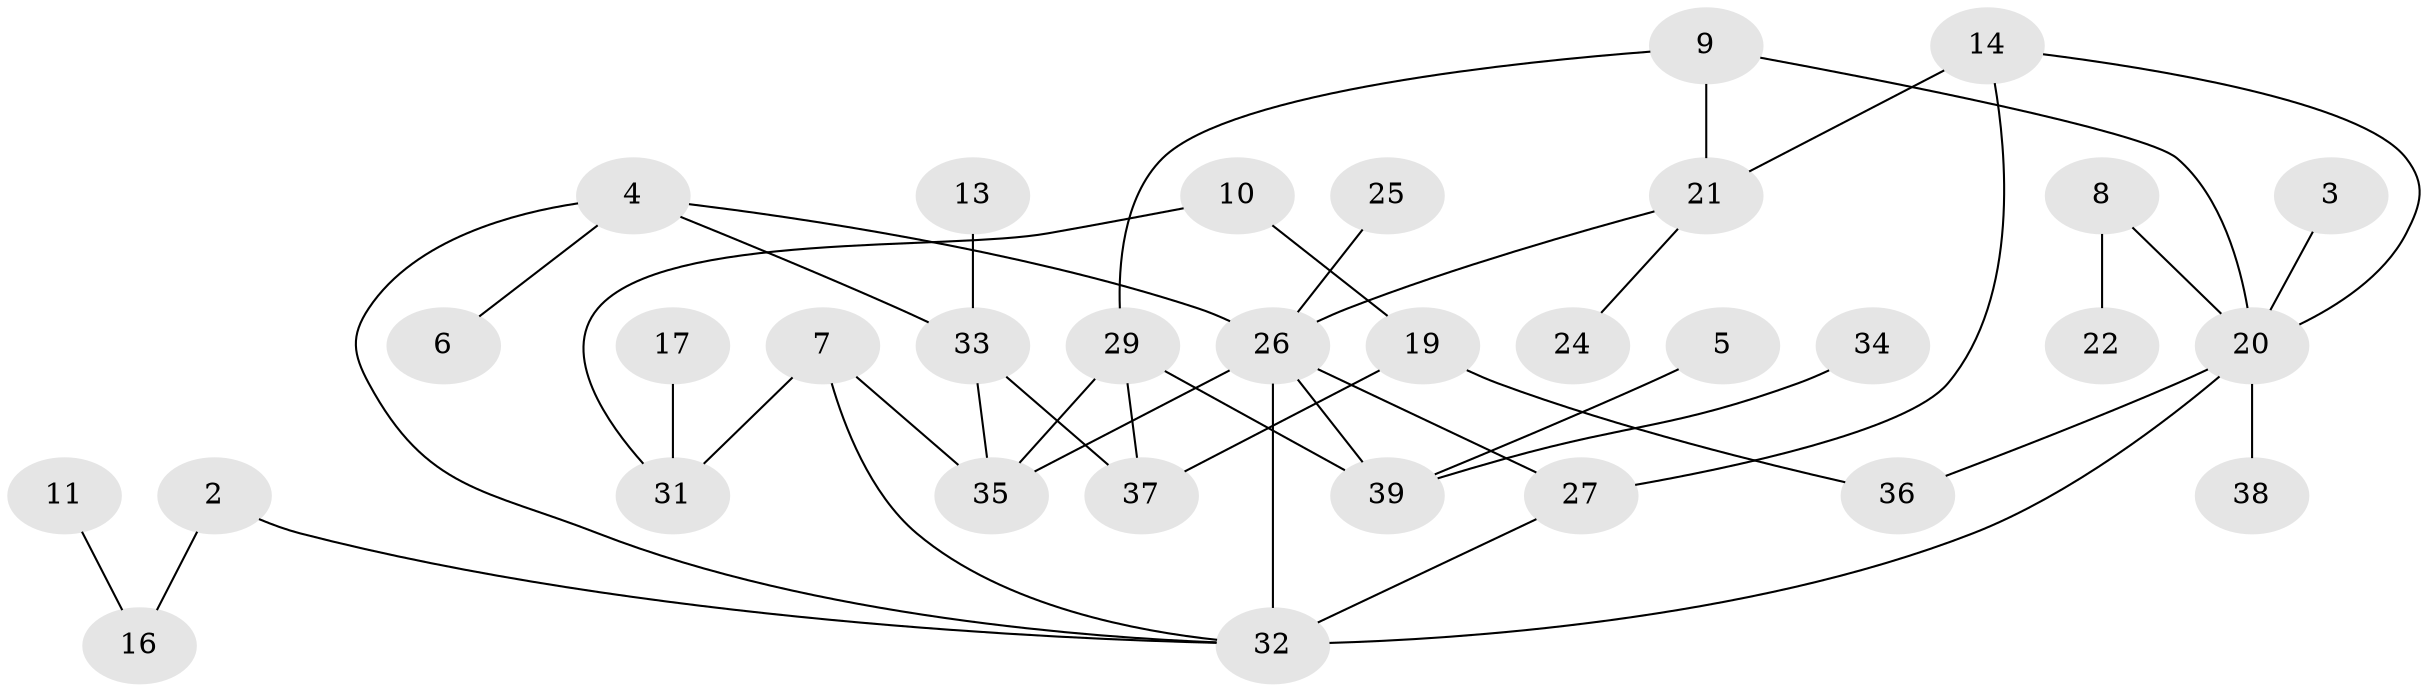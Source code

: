 // original degree distribution, {1: 0.24675324675324675, 3: 0.12987012987012986, 2: 0.3246753246753247, 4: 0.11688311688311688, 0: 0.07792207792207792, 6: 0.03896103896103896, 5: 0.05194805194805195, 7: 0.012987012987012988}
// Generated by graph-tools (version 1.1) at 2025/00/03/09/25 03:00:48]
// undirected, 32 vertices, 43 edges
graph export_dot {
graph [start="1"]
  node [color=gray90,style=filled];
  2;
  3;
  4;
  5;
  6;
  7;
  8;
  9;
  10;
  11;
  13;
  14;
  16;
  17;
  19;
  20;
  21;
  22;
  24;
  25;
  26;
  27;
  29;
  31;
  32;
  33;
  34;
  35;
  36;
  37;
  38;
  39;
  2 -- 16 [weight=1.0];
  2 -- 32 [weight=1.0];
  3 -- 20 [weight=1.0];
  4 -- 6 [weight=1.0];
  4 -- 26 [weight=1.0];
  4 -- 32 [weight=1.0];
  4 -- 33 [weight=1.0];
  5 -- 39 [weight=1.0];
  7 -- 31 [weight=1.0];
  7 -- 32 [weight=1.0];
  7 -- 35 [weight=1.0];
  8 -- 20 [weight=1.0];
  8 -- 22 [weight=1.0];
  9 -- 20 [weight=1.0];
  9 -- 21 [weight=1.0];
  9 -- 29 [weight=1.0];
  10 -- 19 [weight=1.0];
  10 -- 31 [weight=1.0];
  11 -- 16 [weight=1.0];
  13 -- 33 [weight=1.0];
  14 -- 20 [weight=1.0];
  14 -- 21 [weight=2.0];
  14 -- 27 [weight=2.0];
  17 -- 31 [weight=1.0];
  19 -- 36 [weight=1.0];
  19 -- 37 [weight=1.0];
  20 -- 32 [weight=3.0];
  20 -- 36 [weight=1.0];
  20 -- 38 [weight=1.0];
  21 -- 24 [weight=1.0];
  21 -- 26 [weight=1.0];
  25 -- 26 [weight=1.0];
  26 -- 27 [weight=1.0];
  26 -- 32 [weight=2.0];
  26 -- 35 [weight=1.0];
  26 -- 39 [weight=1.0];
  27 -- 32 [weight=1.0];
  29 -- 35 [weight=2.0];
  29 -- 37 [weight=1.0];
  29 -- 39 [weight=2.0];
  33 -- 35 [weight=1.0];
  33 -- 37 [weight=1.0];
  34 -- 39 [weight=1.0];
}
